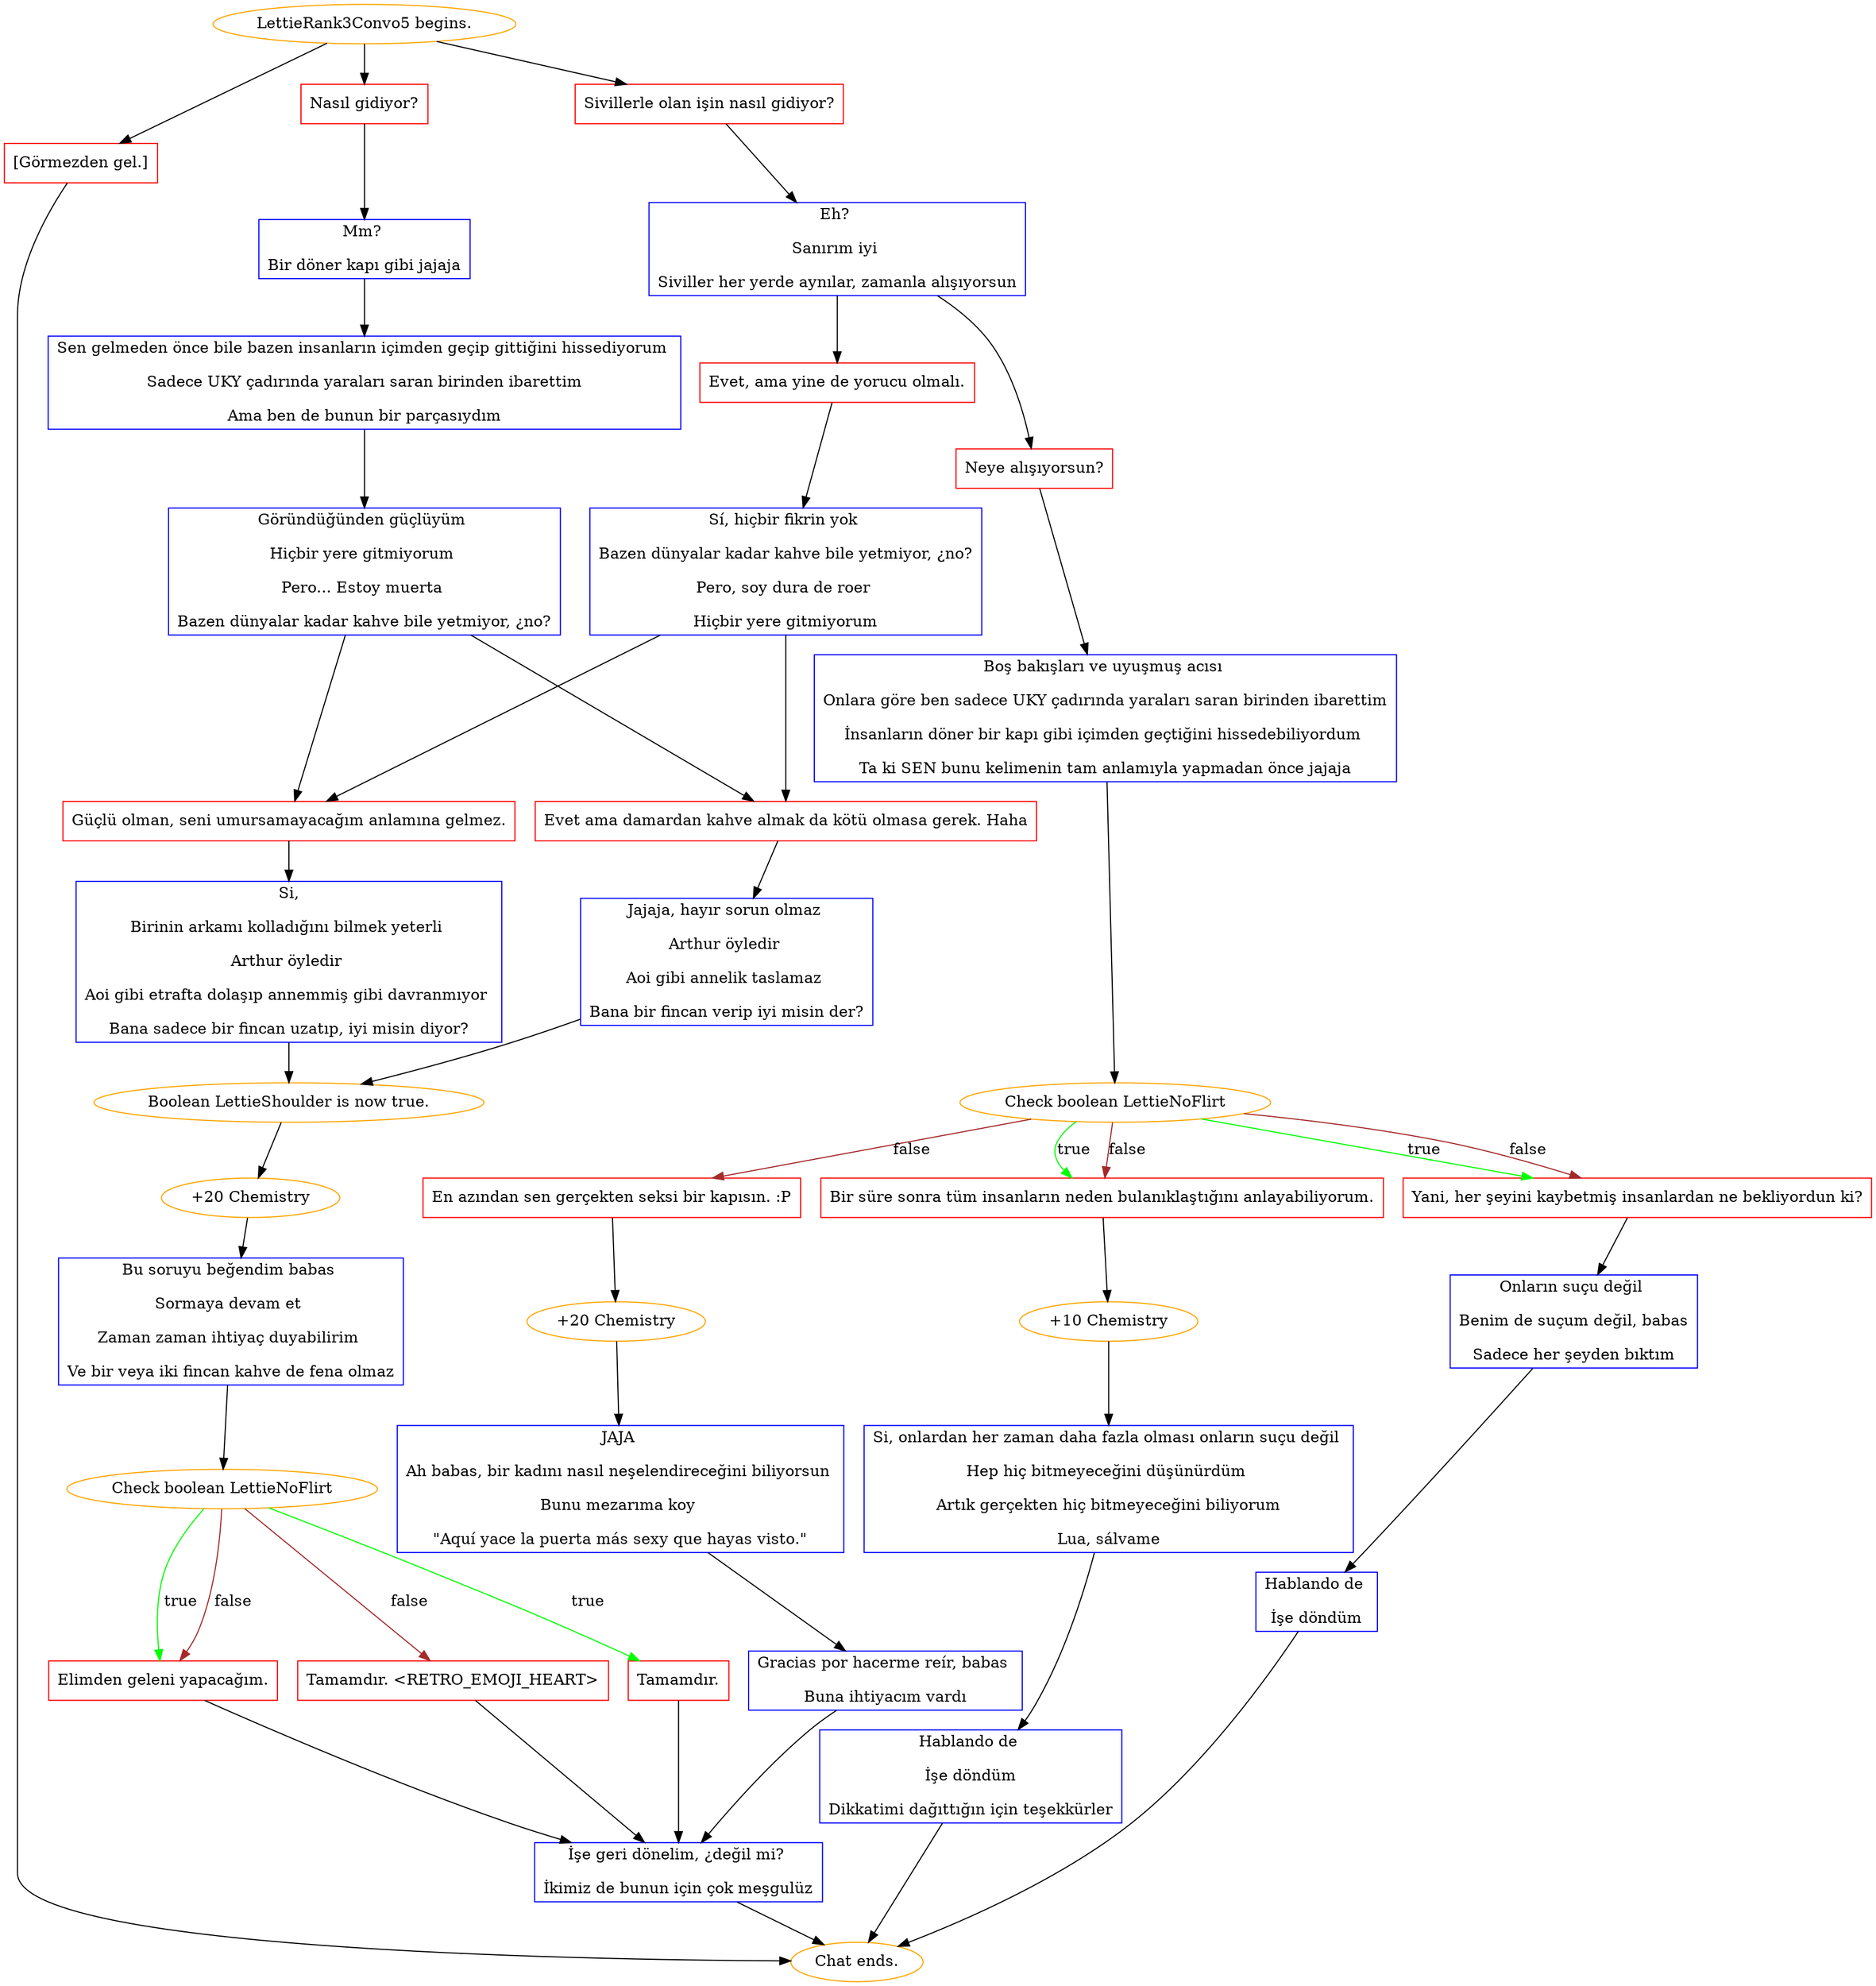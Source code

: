 digraph {
	"LettieRank3Convo5 begins." [color=orange];
		"LettieRank3Convo5 begins." -> j1257423531;
		"LettieRank3Convo5 begins." -> j2022482747;
		"LettieRank3Convo5 begins." -> j314255848;
	j1257423531 [label="Nasıl gidiyor?",shape=box,color=red];
		j1257423531 -> j1795687481;
	j2022482747 [label="Sivillerle olan işin nasıl gidiyor?",shape=box,color=red];
		j2022482747 -> j4099182155;
	j314255848 [label="[Görmezden gel.]",shape=box,color=red];
		j314255848 -> "Chat ends.";
	j1795687481 [label="Mm? 
Bir döner kapı gibi jajaja",shape=box,color=blue];
		j1795687481 -> j2640678203;
	j4099182155 [label="Eh? 
Sanırım iyi 
Siviller her yerde aynılar, zamanla alışıyorsun",shape=box,color=blue];
		j4099182155 -> j2291424795;
		j4099182155 -> j1123169127;
	"Chat ends." [color=orange];
	j2640678203 [label="Sen gelmeden önce bile bazen insanların içimden geçip gittiğini hissediyorum 
Sadece UKY çadırında yaraları saran birinden ibarettim
Ama ben de bunun bir parçasıydım",shape=box,color=blue];
		j2640678203 -> j3494560318;
	j2291424795 [label="Evet, ama yine de yorucu olmalı.",shape=box,color=red];
		j2291424795 -> j2523828780;
	j1123169127 [label="Neye alışıyorsun?",shape=box,color=red];
		j1123169127 -> j4241866330;
	j3494560318 [label="Göründüğünden güçlüyüm 
Hiçbir yere gitmiyorum 
Pero... Estoy muerta 
Bazen dünyalar kadar kahve bile yetmiyor, ¿no?",shape=box,color=blue];
		j3494560318 -> j3024138171;
		j3494560318 -> j2558737755;
	j2523828780 [label="Sí, hiçbir fikrin yok 
Bazen dünyalar kadar kahve bile yetmiyor, ¿no?
Pero, soy dura de roer 
Hiçbir yere gitmiyorum",shape=box,color=blue];
		j2523828780 -> j3024138171;
		j2523828780 -> j2558737755;
	j4241866330 [label="Boş bakışları ve uyuşmuş acısı 
Onlara göre ben sadece UKY çadırında yaraları saran birinden ibarettim
İnsanların döner bir kapı gibi içimden geçtiğini hissedebiliyordum 
Ta ki SEN bunu kelimenin tam anlamıyla yapmadan önce jajaja",shape=box,color=blue];
		j4241866330 -> j3843131114;
	j3024138171 [label="Güçlü olman, seni umursamayacağım anlamına gelmez.",shape=box,color=red];
		j3024138171 -> j2066150042;
	j2558737755 [label="Evet ama damardan kahve almak da kötü olmasa gerek. Haha",shape=box,color=red];
		j2558737755 -> j2130096501;
	j3843131114 [label="Check boolean LettieNoFlirt",color=orange];
		j3843131114 -> j2272320416 [label=true,color=green];
		j3843131114 -> j2579980460 [label=true,color=green];
		j3843131114 -> j2272320416 [label=false,color=brown];
		j3843131114 -> j2579980460 [label=false,color=brown];
		j3843131114 -> j3932053368 [label=false,color=brown];
	j2066150042 [label="Si,
Birinin arkamı kolladığını bilmek yeterli 
Arthur öyledir 
Aoi gibi etrafta dolaşıp annemmiş gibi davranmıyor 
Bana sadece bir fincan uzatıp, iyi misin diyor?",shape=box,color=blue];
		j2066150042 -> j2760092506;
	j2130096501 [label="Jajaja, hayır sorun olmaz 
Arthur öyledir 
Aoi gibi annelik taslamaz 
Bana bir fincan verip iyi misin der?",shape=box,color=blue];
		j2130096501 -> j2760092506;
	j2272320416 [label="Yani, her şeyini kaybetmiş insanlardan ne bekliyordun ki?",shape=box,color=red];
		j2272320416 -> j3479961273;
	j2579980460 [label="Bir süre sonra tüm insanların neden bulanıklaştığını anlayabiliyorum.",shape=box,color=red];
		j2579980460 -> j70651936;
	j3932053368 [label="En azından sen gerçekten seksi bir kapısın. :P",shape=box,color=red];
		j3932053368 -> j206971915;
	j2760092506 [label="Boolean LettieShoulder is now true.",color=orange];
		j2760092506 -> j187859409;
	j3479961273 [label="Onların suçu değil 
Benim de suçum değil, babas
Sadece her şeyden bıktım",shape=box,color=blue];
		j3479961273 -> j2523716611;
	j70651936 [label="+10 Chemistry",color=orange];
		j70651936 -> j3226715305;
	j206971915 [label="+20 Chemistry",color=orange];
		j206971915 -> j1165150071;
	j187859409 [label="+20 Chemistry",color=orange];
		j187859409 -> j2341419723;
	j2523716611 [label="Hablando de 
İşe döndüm",shape=box,color=blue];
		j2523716611 -> "Chat ends.";
	j3226715305 [label="Si, onlardan her zaman daha fazla olması onların suçu değil 
Hep hiç bitmeyeceğini düşünürdüm 
Artık gerçekten hiç bitmeyeceğini biliyorum
Lua, sálvame",shape=box,color=blue];
		j3226715305 -> j2292793240;
	j1165150071 [label="JAJA 
Ah babas, bir kadını nasıl neşelendireceğini biliyorsun 
Bunu mezarıma koy 
\"Aquí yace la puerta más sexy que hayas visto.\"",shape=box,color=blue];
		j1165150071 -> j521531126;
	j2341419723 [label="Bu soruyu beğendim babas 
Sormaya devam et 
Zaman zaman ihtiyaç duyabilirim 
Ve bir veya iki fincan kahve de fena olmaz",shape=box,color=blue];
		j2341419723 -> j3234296588;
	j2292793240 [label="Hablando de 
İşe döndüm
Dikkatimi dağıttığın için teşekkürler",shape=box,color=blue];
		j2292793240 -> "Chat ends.";
	j521531126 [label="Gracias por hacerme reír, babas 
Buna ihtiyacım vardı",shape=box,color=blue];
		j521531126 -> j1806079275;
	j3234296588 [label="Check boolean LettieNoFlirt",color=orange];
		j3234296588 -> j4214364441 [label=true,color=green];
		j3234296588 -> j455602322 [label=true,color=green];
		j3234296588 -> j380727309 [label=false,color=brown];
		j3234296588 -> j455602322 [label=false,color=brown];
	j1806079275 [label="İşe geri dönelim, ¿değil mi? 
İkimiz de bunun için çok meşgulüz",shape=box,color=blue];
		j1806079275 -> "Chat ends.";
	j4214364441 [label="Tamamdır.",shape=box,color=red];
		j4214364441 -> j1806079275;
	j455602322 [label="Elimden geleni yapacağım.",shape=box,color=red];
		j455602322 -> j1806079275;
	j380727309 [label="Tamamdır. <RETRO_EMOJI_HEART>",shape=box,color=red];
		j380727309 -> j1806079275;
}